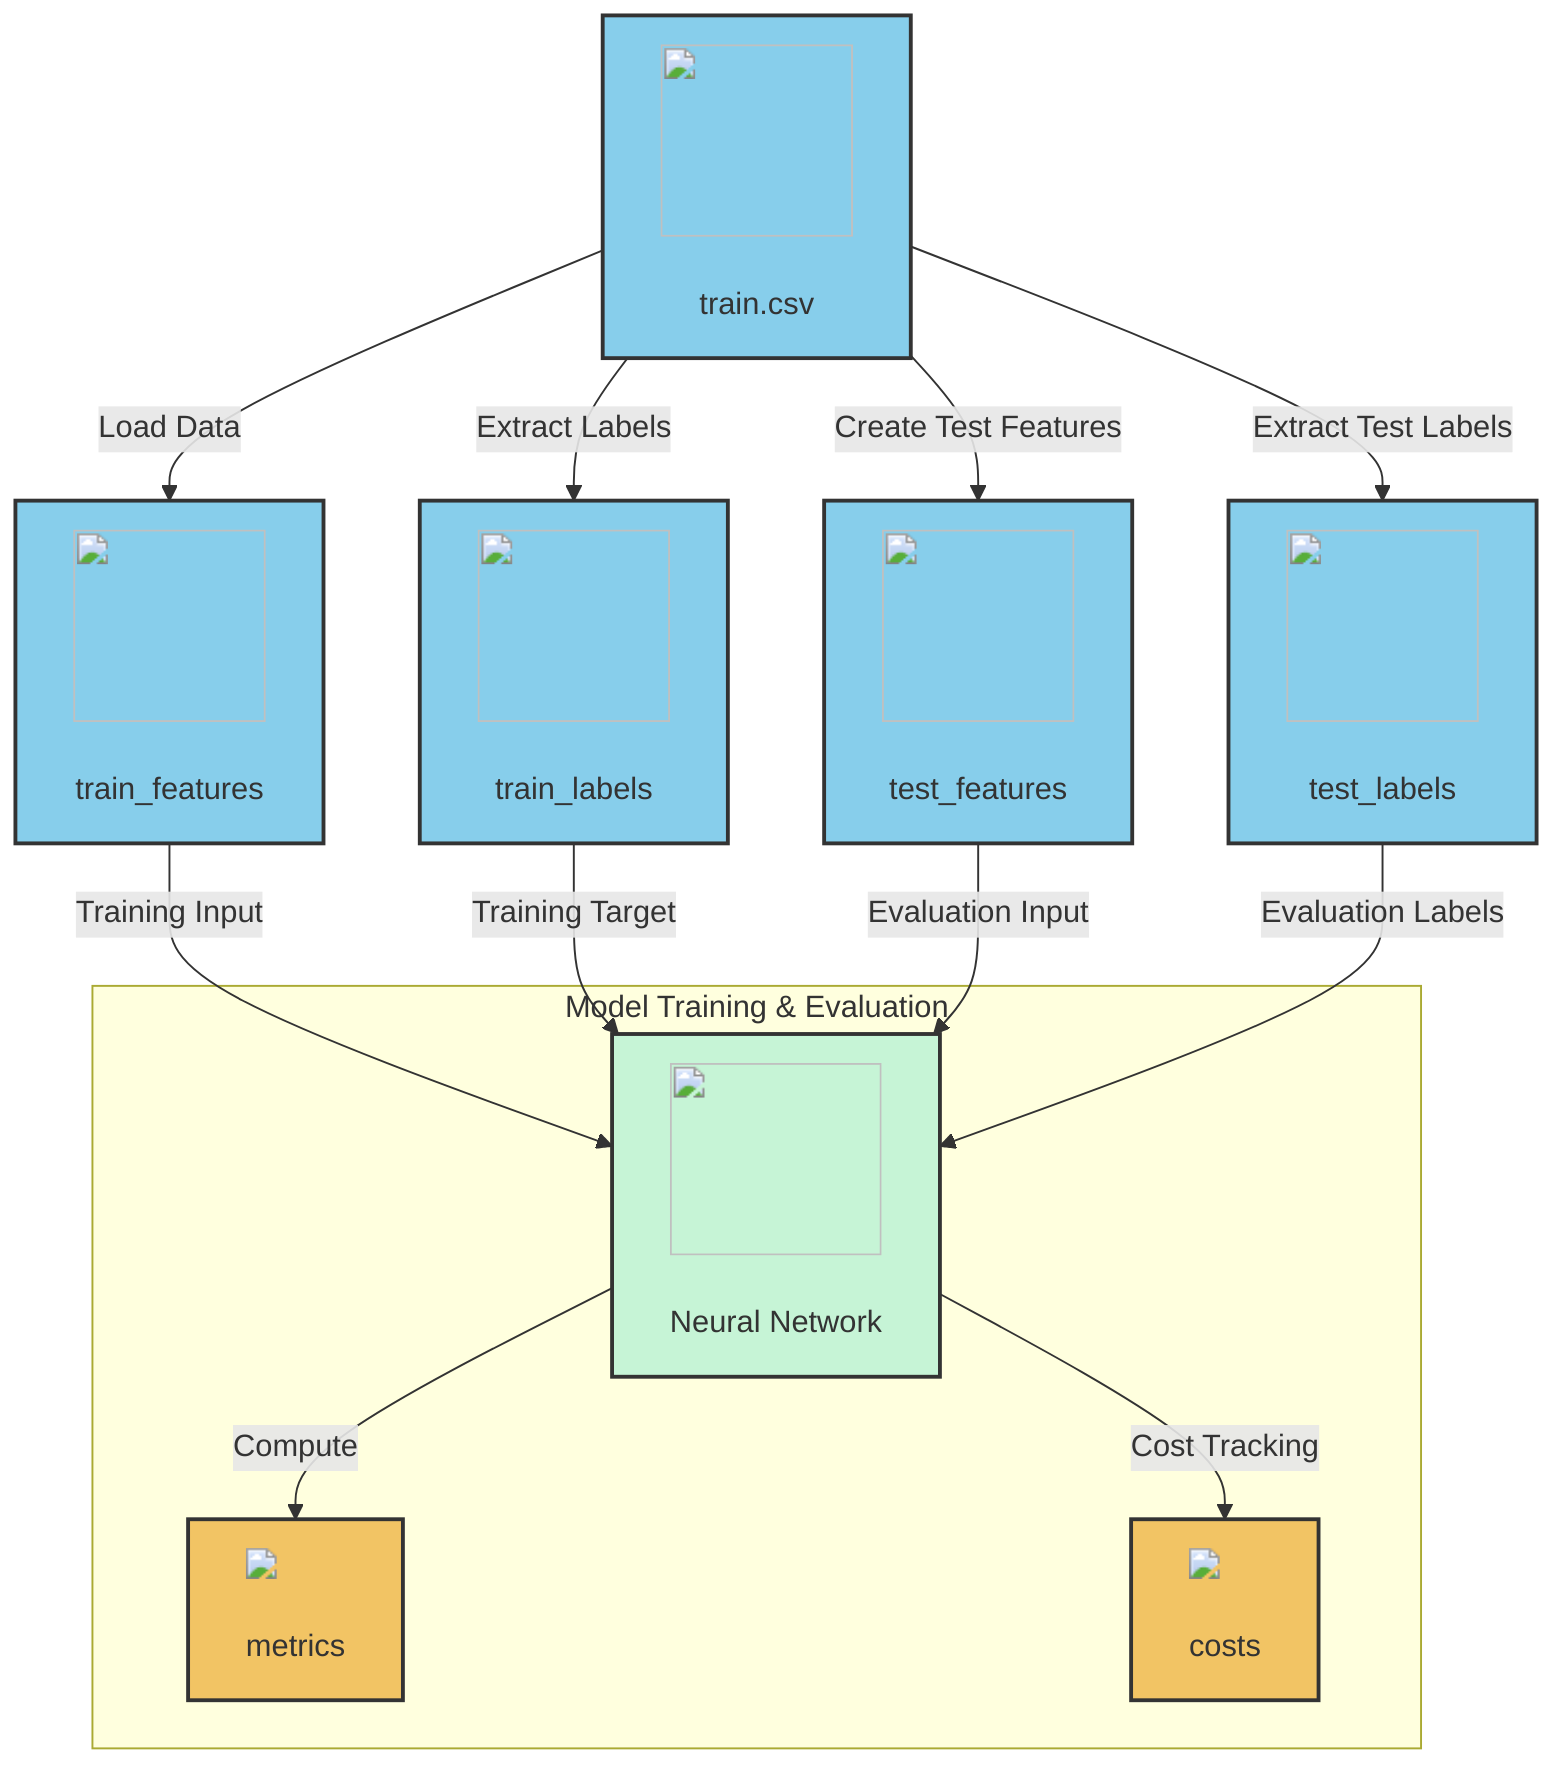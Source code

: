 flowchart TD
    %% Data Sources
    A["<img src='icons/file.svg' width=100 height=100/> <br/> train.csv"] -->|Load Data| B["<img src='icons/table.svg' width=100 height=100/> <br/> train_features"]
    A -->|Extract Labels| C["<img src='icons/column_split.svg' width=100 height=100/> <br/> train_labels"]
    A -->|Create Test Features| D["<img src='icons/table.svg' width=100 height=100/> <br/> test_features"]
    A -->|Extract Test Labels| E["<img src='icons/column_split.svg' width=100 height=100/> <br/> test_labels"]

    %% Data Processing
    B -->|Training Input| H["<img src='icons/brain.svg' width=100 height=100/> <br/> Neural Network"]
    C -->|Training Target| H
    D -->|Evaluation Input| H
    E -->|Evaluation Labels| H

    %% Model Training and Evaluation
    subgraph Model Training & Evaluation
        H -->|Compute| I["<img src='dummy_plots/scatter_plot_template.svg'/> <br/> metrics"]
        H -->|Cost Tracking| J["<img src='dummy_plots/barplot_template.svg'/> <br/> costs"]
    end
 
    %% Annotations
    classDef dataSource fill:#87CEEB,stroke:#333,stroke-width:2px;
    classDef processing fill:#87CEEB,stroke:#333,stroke-width:2px;
    classDef model fill:#C6F4D6,stroke:#333,stroke-width:2px;
    classDef output fill:#F2C464,stroke:#333,stroke-width:2px;
    
    class A dataSource;
    class B,C,D,E processing;
    class H model;
    class I,J output;